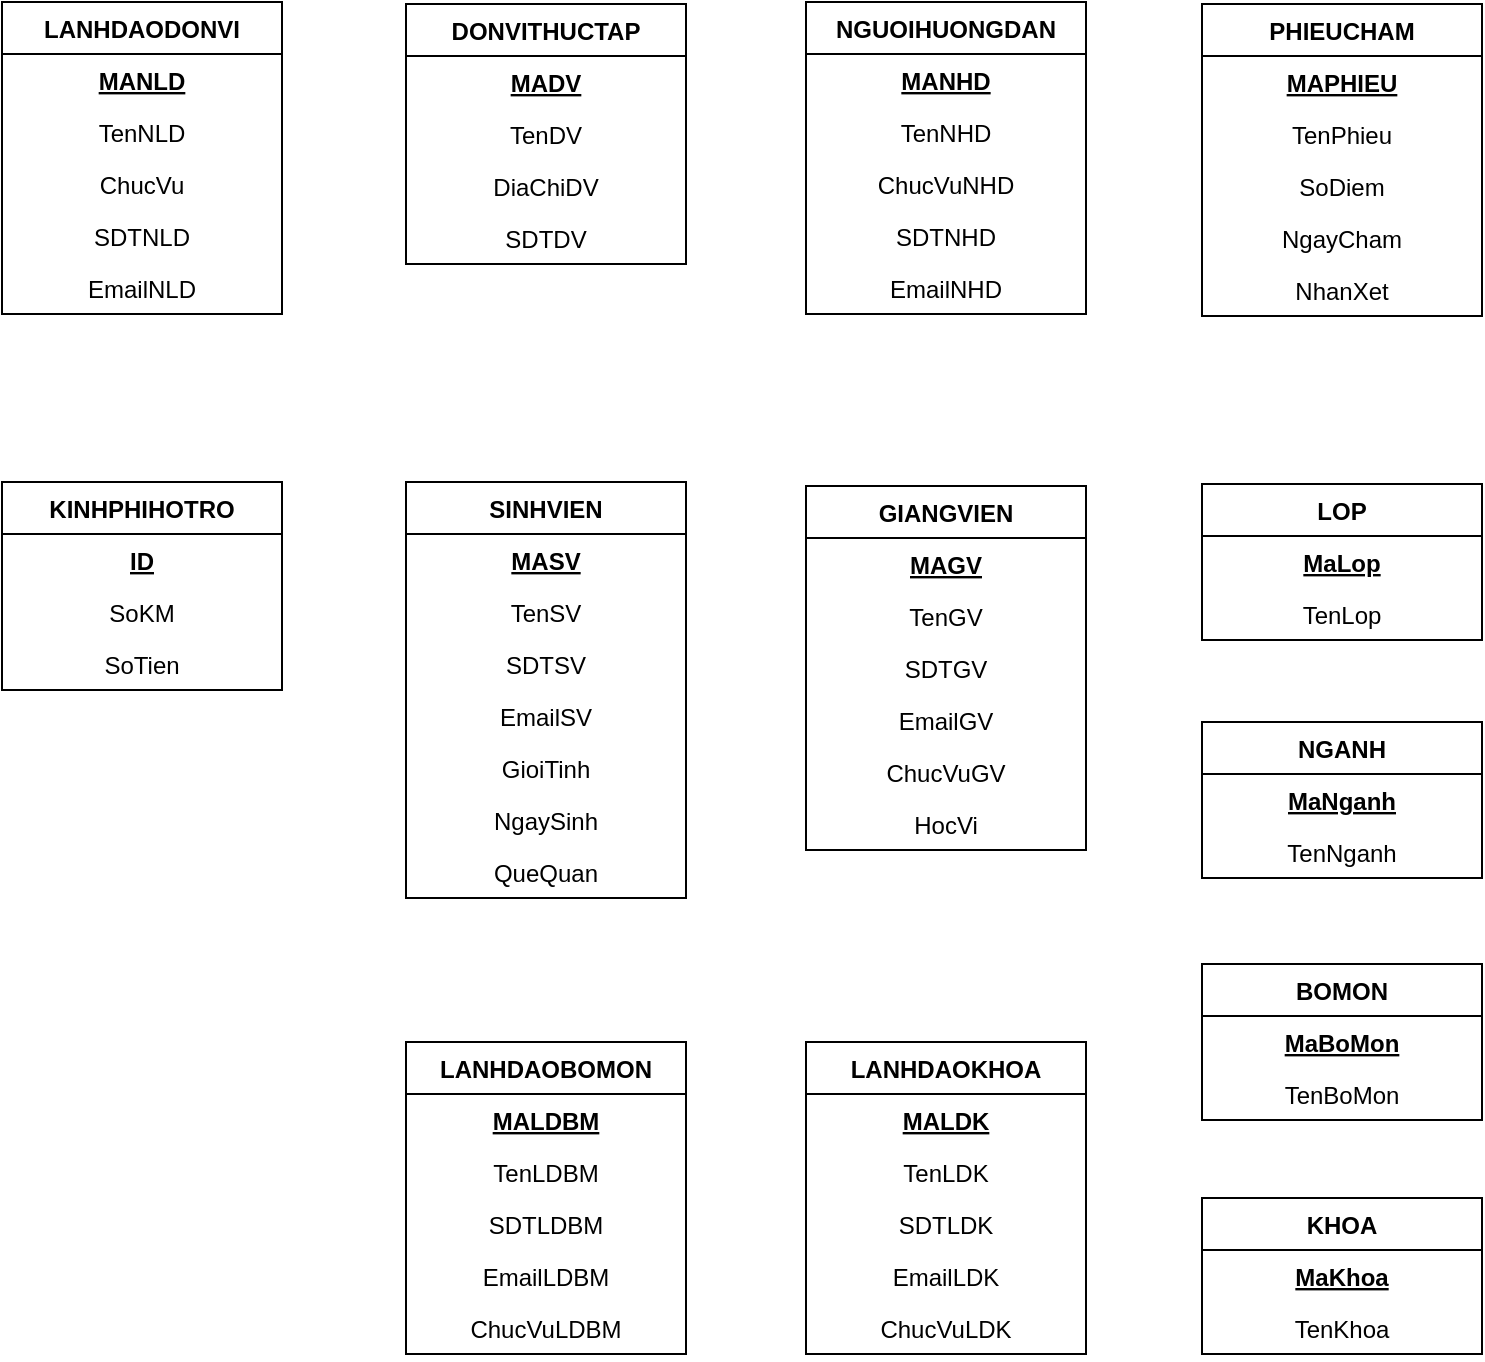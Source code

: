 <mxfile version="12.1.7" type="device" pages="1"><diagram id="LJNroGwxRYKAt9hgq0Ud" name="Page-1"><mxGraphModel dx="1088" dy="1714" grid="1" gridSize="10" guides="1" tooltips="1" connect="1" arrows="1" fold="1" page="1" pageScale="1" pageWidth="827" pageHeight="1169" math="0" shadow="0"><root><mxCell id="0"/><mxCell id="1" parent="0"/><mxCell id="0AET6Qbhu_NrDNdWg-9O-1" value="LANHDAODONVI" style="swimlane;fontStyle=1;childLayout=stackLayout;horizontal=1;startSize=26;fillColor=none;horizontalStack=0;resizeParent=1;resizeParentMax=0;resizeLast=0;collapsible=1;marginBottom=0;" vertex="1" parent="1"><mxGeometry x="18" y="-360" width="140" height="156" as="geometry"/></mxCell><mxCell id="0AET6Qbhu_NrDNdWg-9O-2" value="MANLD" style="text;strokeColor=none;fillColor=none;align=center;verticalAlign=top;spacingLeft=4;spacingRight=4;overflow=hidden;rotatable=0;points=[[0,0.5],[1,0.5]];portConstraint=eastwest;fontStyle=5" vertex="1" parent="0AET6Qbhu_NrDNdWg-9O-1"><mxGeometry y="26" width="140" height="26" as="geometry"/></mxCell><mxCell id="0AET6Qbhu_NrDNdWg-9O-3" value="TenNLD" style="text;strokeColor=none;fillColor=none;align=center;verticalAlign=top;spacingLeft=4;spacingRight=4;overflow=hidden;rotatable=0;points=[[0,0.5],[1,0.5]];portConstraint=eastwest;" vertex="1" parent="0AET6Qbhu_NrDNdWg-9O-1"><mxGeometry y="52" width="140" height="26" as="geometry"/></mxCell><mxCell id="0AET6Qbhu_NrDNdWg-9O-4" value="ChucVu" style="text;strokeColor=none;fillColor=none;align=center;verticalAlign=top;spacingLeft=4;spacingRight=4;overflow=hidden;rotatable=0;points=[[0,0.5],[1,0.5]];portConstraint=eastwest;" vertex="1" parent="0AET6Qbhu_NrDNdWg-9O-1"><mxGeometry y="78" width="140" height="26" as="geometry"/></mxCell><mxCell id="0AET6Qbhu_NrDNdWg-9O-5" value="SDTNLD" style="text;strokeColor=none;fillColor=none;align=center;verticalAlign=top;spacingLeft=4;spacingRight=4;overflow=hidden;rotatable=0;points=[[0,0.5],[1,0.5]];portConstraint=eastwest;" vertex="1" parent="0AET6Qbhu_NrDNdWg-9O-1"><mxGeometry y="104" width="140" height="26" as="geometry"/></mxCell><mxCell id="0AET6Qbhu_NrDNdWg-9O-6" value="EmailNLD" style="text;strokeColor=none;fillColor=none;align=center;verticalAlign=top;spacingLeft=4;spacingRight=4;overflow=hidden;rotatable=0;points=[[0,0.5],[1,0.5]];portConstraint=eastwest;" vertex="1" parent="0AET6Qbhu_NrDNdWg-9O-1"><mxGeometry y="130" width="140" height="26" as="geometry"/></mxCell><mxCell id="0AET6Qbhu_NrDNdWg-9O-24" value="KINHPHIHOTRO" style="swimlane;fontStyle=1;childLayout=stackLayout;horizontal=1;startSize=26;fillColor=none;horizontalStack=0;resizeParent=1;resizeParentMax=0;resizeLast=0;collapsible=1;marginBottom=0;" vertex="1" parent="1"><mxGeometry x="18" y="-120" width="140" height="104" as="geometry"/></mxCell><mxCell id="0AET6Qbhu_NrDNdWg-9O-25" value="ID" style="text;strokeColor=none;fillColor=none;align=center;verticalAlign=top;spacingLeft=4;spacingRight=4;overflow=hidden;rotatable=0;points=[[0,0.5],[1,0.5]];portConstraint=eastwest;fontStyle=5" vertex="1" parent="0AET6Qbhu_NrDNdWg-9O-24"><mxGeometry y="26" width="140" height="26" as="geometry"/></mxCell><mxCell id="0AET6Qbhu_NrDNdWg-9O-26" value="SoKM" style="text;strokeColor=none;fillColor=none;align=center;verticalAlign=top;spacingLeft=4;spacingRight=4;overflow=hidden;rotatable=0;points=[[0,0.5],[1,0.5]];portConstraint=eastwest;" vertex="1" parent="0AET6Qbhu_NrDNdWg-9O-24"><mxGeometry y="52" width="140" height="26" as="geometry"/></mxCell><mxCell id="0AET6Qbhu_NrDNdWg-9O-27" value="SoTien" style="text;strokeColor=none;fillColor=none;align=center;verticalAlign=top;spacingLeft=4;spacingRight=4;overflow=hidden;rotatable=0;points=[[0,0.5],[1,0.5]];portConstraint=eastwest;" vertex="1" parent="0AET6Qbhu_NrDNdWg-9O-24"><mxGeometry y="78" width="140" height="26" as="geometry"/></mxCell><mxCell id="0AET6Qbhu_NrDNdWg-9O-28" value="SINHVIEN" style="swimlane;fontStyle=1;childLayout=stackLayout;horizontal=1;startSize=26;fillColor=none;horizontalStack=0;resizeParent=1;resizeParentMax=0;resizeLast=0;collapsible=1;marginBottom=0;" vertex="1" parent="1"><mxGeometry x="220" y="-120" width="140" height="208" as="geometry"/></mxCell><mxCell id="0AET6Qbhu_NrDNdWg-9O-29" value="MASV" style="text;strokeColor=none;fillColor=none;align=center;verticalAlign=top;spacingLeft=4;spacingRight=4;overflow=hidden;rotatable=0;points=[[0,0.5],[1,0.5]];portConstraint=eastwest;fontStyle=5" vertex="1" parent="0AET6Qbhu_NrDNdWg-9O-28"><mxGeometry y="26" width="140" height="26" as="geometry"/></mxCell><mxCell id="0AET6Qbhu_NrDNdWg-9O-30" value="TenSV" style="text;strokeColor=none;fillColor=none;align=center;verticalAlign=top;spacingLeft=4;spacingRight=4;overflow=hidden;rotatable=0;points=[[0,0.5],[1,0.5]];portConstraint=eastwest;" vertex="1" parent="0AET6Qbhu_NrDNdWg-9O-28"><mxGeometry y="52" width="140" height="26" as="geometry"/></mxCell><mxCell id="0AET6Qbhu_NrDNdWg-9O-31" value="SDTSV" style="text;strokeColor=none;fillColor=none;align=center;verticalAlign=top;spacingLeft=4;spacingRight=4;overflow=hidden;rotatable=0;points=[[0,0.5],[1,0.5]];portConstraint=eastwest;" vertex="1" parent="0AET6Qbhu_NrDNdWg-9O-28"><mxGeometry y="78" width="140" height="26" as="geometry"/></mxCell><mxCell id="0AET6Qbhu_NrDNdWg-9O-32" value="EmailSV" style="text;strokeColor=none;fillColor=none;align=center;verticalAlign=top;spacingLeft=4;spacingRight=4;overflow=hidden;rotatable=0;points=[[0,0.5],[1,0.5]];portConstraint=eastwest;" vertex="1" parent="0AET6Qbhu_NrDNdWg-9O-28"><mxGeometry y="104" width="140" height="26" as="geometry"/></mxCell><mxCell id="0AET6Qbhu_NrDNdWg-9O-33" value="GioiTinh" style="text;strokeColor=none;fillColor=none;align=center;verticalAlign=top;spacingLeft=4;spacingRight=4;overflow=hidden;rotatable=0;points=[[0,0.5],[1,0.5]];portConstraint=eastwest;" vertex="1" parent="0AET6Qbhu_NrDNdWg-9O-28"><mxGeometry y="130" width="140" height="26" as="geometry"/></mxCell><mxCell id="0AET6Qbhu_NrDNdWg-9O-34" value="NgaySinh" style="text;strokeColor=none;fillColor=none;align=center;verticalAlign=top;spacingLeft=4;spacingRight=4;overflow=hidden;rotatable=0;points=[[0,0.5],[1,0.5]];portConstraint=eastwest;" vertex="1" parent="0AET6Qbhu_NrDNdWg-9O-28"><mxGeometry y="156" width="140" height="26" as="geometry"/></mxCell><mxCell id="0AET6Qbhu_NrDNdWg-9O-35" value="QueQuan" style="text;strokeColor=none;fillColor=none;align=center;verticalAlign=top;spacingLeft=4;spacingRight=4;overflow=hidden;rotatable=0;points=[[0,0.5],[1,0.5]];portConstraint=eastwest;" vertex="1" parent="0AET6Qbhu_NrDNdWg-9O-28"><mxGeometry y="182" width="140" height="26" as="geometry"/></mxCell><mxCell id="0AET6Qbhu_NrDNdWg-9O-36" value="GIANGVIEN" style="swimlane;fontStyle=1;childLayout=stackLayout;horizontal=1;startSize=26;fillColor=none;horizontalStack=0;resizeParent=1;resizeParentMax=0;resizeLast=0;collapsible=1;marginBottom=0;" vertex="1" parent="1"><mxGeometry x="420" y="-118" width="140" height="182" as="geometry"/></mxCell><mxCell id="0AET6Qbhu_NrDNdWg-9O-37" value="MAGV" style="text;strokeColor=none;fillColor=none;align=center;verticalAlign=top;spacingLeft=4;spacingRight=4;overflow=hidden;rotatable=0;points=[[0,0.5],[1,0.5]];portConstraint=eastwest;fontStyle=5" vertex="1" parent="0AET6Qbhu_NrDNdWg-9O-36"><mxGeometry y="26" width="140" height="26" as="geometry"/></mxCell><mxCell id="0AET6Qbhu_NrDNdWg-9O-38" value="TenGV" style="text;strokeColor=none;fillColor=none;align=center;verticalAlign=top;spacingLeft=4;spacingRight=4;overflow=hidden;rotatable=0;points=[[0,0.5],[1,0.5]];portConstraint=eastwest;" vertex="1" parent="0AET6Qbhu_NrDNdWg-9O-36"><mxGeometry y="52" width="140" height="26" as="geometry"/></mxCell><mxCell id="0AET6Qbhu_NrDNdWg-9O-39" value="SDTGV" style="text;strokeColor=none;fillColor=none;align=center;verticalAlign=top;spacingLeft=4;spacingRight=4;overflow=hidden;rotatable=0;points=[[0,0.5],[1,0.5]];portConstraint=eastwest;" vertex="1" parent="0AET6Qbhu_NrDNdWg-9O-36"><mxGeometry y="78" width="140" height="26" as="geometry"/></mxCell><mxCell id="0AET6Qbhu_NrDNdWg-9O-40" value="EmailGV" style="text;strokeColor=none;fillColor=none;align=center;verticalAlign=top;spacingLeft=4;spacingRight=4;overflow=hidden;rotatable=0;points=[[0,0.5],[1,0.5]];portConstraint=eastwest;" vertex="1" parent="0AET6Qbhu_NrDNdWg-9O-36"><mxGeometry y="104" width="140" height="26" as="geometry"/></mxCell><mxCell id="0AET6Qbhu_NrDNdWg-9O-41" value="ChucVuGV" style="text;strokeColor=none;fillColor=none;align=center;verticalAlign=top;spacingLeft=4;spacingRight=4;overflow=hidden;rotatable=0;points=[[0,0.5],[1,0.5]];portConstraint=eastwest;" vertex="1" parent="0AET6Qbhu_NrDNdWg-9O-36"><mxGeometry y="130" width="140" height="26" as="geometry"/></mxCell><mxCell id="0AET6Qbhu_NrDNdWg-9O-42" value="HocVi" style="text;strokeColor=none;fillColor=none;align=center;verticalAlign=top;spacingLeft=4;spacingRight=4;overflow=hidden;rotatable=0;points=[[0,0.5],[1,0.5]];portConstraint=eastwest;" vertex="1" parent="0AET6Qbhu_NrDNdWg-9O-36"><mxGeometry y="156" width="140" height="26" as="geometry"/></mxCell><mxCell id="0AET6Qbhu_NrDNdWg-9O-43" value="LOP" style="swimlane;fontStyle=1;childLayout=stackLayout;horizontal=1;startSize=26;fillColor=none;horizontalStack=0;resizeParent=1;resizeParentMax=0;resizeLast=0;collapsible=1;marginBottom=0;" vertex="1" parent="1"><mxGeometry x="618" y="-119" width="140" height="78" as="geometry"/></mxCell><mxCell id="0AET6Qbhu_NrDNdWg-9O-44" value="MaLop" style="text;strokeColor=none;fillColor=none;align=center;verticalAlign=top;spacingLeft=4;spacingRight=4;overflow=hidden;rotatable=0;points=[[0,0.5],[1,0.5]];portConstraint=eastwest;fontStyle=5" vertex="1" parent="0AET6Qbhu_NrDNdWg-9O-43"><mxGeometry y="26" width="140" height="26" as="geometry"/></mxCell><mxCell id="0AET6Qbhu_NrDNdWg-9O-45" value="TenLop" style="text;strokeColor=none;fillColor=none;align=center;verticalAlign=top;spacingLeft=4;spacingRight=4;overflow=hidden;rotatable=0;points=[[0,0.5],[1,0.5]];portConstraint=eastwest;" vertex="1" parent="0AET6Qbhu_NrDNdWg-9O-43"><mxGeometry y="52" width="140" height="26" as="geometry"/></mxCell><mxCell id="0AET6Qbhu_NrDNdWg-9O-46" value="NGANH" style="swimlane;fontStyle=1;childLayout=stackLayout;horizontal=1;startSize=26;fillColor=none;horizontalStack=0;resizeParent=1;resizeParentMax=0;resizeLast=0;collapsible=1;marginBottom=0;" vertex="1" parent="1"><mxGeometry x="618" width="140" height="78" as="geometry"/></mxCell><mxCell id="0AET6Qbhu_NrDNdWg-9O-47" value="MaNganh" style="text;strokeColor=none;fillColor=none;align=center;verticalAlign=top;spacingLeft=4;spacingRight=4;overflow=hidden;rotatable=0;points=[[0,0.5],[1,0.5]];portConstraint=eastwest;fontStyle=5" vertex="1" parent="0AET6Qbhu_NrDNdWg-9O-46"><mxGeometry y="26" width="140" height="26" as="geometry"/></mxCell><mxCell id="0AET6Qbhu_NrDNdWg-9O-48" value="TenNganh" style="text;strokeColor=none;fillColor=none;align=center;verticalAlign=top;spacingLeft=4;spacingRight=4;overflow=hidden;rotatable=0;points=[[0,0.5],[1,0.5]];portConstraint=eastwest;" vertex="1" parent="0AET6Qbhu_NrDNdWg-9O-46"><mxGeometry y="52" width="140" height="26" as="geometry"/></mxCell><mxCell id="0AET6Qbhu_NrDNdWg-9O-49" value="BOMON" style="swimlane;fontStyle=1;childLayout=stackLayout;horizontal=1;startSize=26;fillColor=none;horizontalStack=0;resizeParent=1;resizeParentMax=0;resizeLast=0;collapsible=1;marginBottom=0;" vertex="1" parent="1"><mxGeometry x="618" y="121" width="140" height="78" as="geometry"/></mxCell><mxCell id="0AET6Qbhu_NrDNdWg-9O-50" value="MaBoMon" style="text;strokeColor=none;fillColor=none;align=center;verticalAlign=top;spacingLeft=4;spacingRight=4;overflow=hidden;rotatable=0;points=[[0,0.5],[1,0.5]];portConstraint=eastwest;fontStyle=5" vertex="1" parent="0AET6Qbhu_NrDNdWg-9O-49"><mxGeometry y="26" width="140" height="26" as="geometry"/></mxCell><mxCell id="0AET6Qbhu_NrDNdWg-9O-51" value="TenBoMon" style="text;strokeColor=none;fillColor=none;align=center;verticalAlign=top;spacingLeft=4;spacingRight=4;overflow=hidden;rotatable=0;points=[[0,0.5],[1,0.5]];portConstraint=eastwest;" vertex="1" parent="0AET6Qbhu_NrDNdWg-9O-49"><mxGeometry y="52" width="140" height="26" as="geometry"/></mxCell><mxCell id="0AET6Qbhu_NrDNdWg-9O-52" value="KHOA" style="swimlane;fontStyle=1;childLayout=stackLayout;horizontal=1;startSize=26;fillColor=none;horizontalStack=0;resizeParent=1;resizeParentMax=0;resizeLast=0;collapsible=1;marginBottom=0;" vertex="1" parent="1"><mxGeometry x="618" y="238" width="140" height="78" as="geometry"/></mxCell><mxCell id="0AET6Qbhu_NrDNdWg-9O-53" value="MaKhoa" style="text;strokeColor=none;fillColor=none;align=center;verticalAlign=top;spacingLeft=4;spacingRight=4;overflow=hidden;rotatable=0;points=[[0,0.5],[1,0.5]];portConstraint=eastwest;fontStyle=5" vertex="1" parent="0AET6Qbhu_NrDNdWg-9O-52"><mxGeometry y="26" width="140" height="26" as="geometry"/></mxCell><mxCell id="0AET6Qbhu_NrDNdWg-9O-54" value="TenKhoa" style="text;strokeColor=none;fillColor=none;align=center;verticalAlign=top;spacingLeft=4;spacingRight=4;overflow=hidden;rotatable=0;points=[[0,0.5],[1,0.5]];portConstraint=eastwest;" vertex="1" parent="0AET6Qbhu_NrDNdWg-9O-52"><mxGeometry y="52" width="140" height="26" as="geometry"/></mxCell><mxCell id="0AET6Qbhu_NrDNdWg-9O-55" value="LANHDAOKHOA" style="swimlane;fontStyle=1;childLayout=stackLayout;horizontal=1;startSize=26;fillColor=none;horizontalStack=0;resizeParent=1;resizeParentMax=0;resizeLast=0;collapsible=1;marginBottom=0;" vertex="1" parent="1"><mxGeometry x="420" y="160" width="140" height="156" as="geometry"/></mxCell><mxCell id="0AET6Qbhu_NrDNdWg-9O-56" value="MALDK" style="text;strokeColor=none;fillColor=none;align=center;verticalAlign=top;spacingLeft=4;spacingRight=4;overflow=hidden;rotatable=0;points=[[0,0.5],[1,0.5]];portConstraint=eastwest;fontStyle=5" vertex="1" parent="0AET6Qbhu_NrDNdWg-9O-55"><mxGeometry y="26" width="140" height="26" as="geometry"/></mxCell><mxCell id="0AET6Qbhu_NrDNdWg-9O-57" value="TenLDK" style="text;strokeColor=none;fillColor=none;align=center;verticalAlign=top;spacingLeft=4;spacingRight=4;overflow=hidden;rotatable=0;points=[[0,0.5],[1,0.5]];portConstraint=eastwest;" vertex="1" parent="0AET6Qbhu_NrDNdWg-9O-55"><mxGeometry y="52" width="140" height="26" as="geometry"/></mxCell><mxCell id="0AET6Qbhu_NrDNdWg-9O-58" value="SDTLDK" style="text;strokeColor=none;fillColor=none;align=center;verticalAlign=top;spacingLeft=4;spacingRight=4;overflow=hidden;rotatable=0;points=[[0,0.5],[1,0.5]];portConstraint=eastwest;" vertex="1" parent="0AET6Qbhu_NrDNdWg-9O-55"><mxGeometry y="78" width="140" height="26" as="geometry"/></mxCell><mxCell id="0AET6Qbhu_NrDNdWg-9O-59" value="EmailLDK" style="text;strokeColor=none;fillColor=none;align=center;verticalAlign=top;spacingLeft=4;spacingRight=4;overflow=hidden;rotatable=0;points=[[0,0.5],[1,0.5]];portConstraint=eastwest;" vertex="1" parent="0AET6Qbhu_NrDNdWg-9O-55"><mxGeometry y="104" width="140" height="26" as="geometry"/></mxCell><mxCell id="0AET6Qbhu_NrDNdWg-9O-60" value="ChucVuLDK" style="text;strokeColor=none;fillColor=none;align=center;verticalAlign=top;spacingLeft=4;spacingRight=4;overflow=hidden;rotatable=0;points=[[0,0.5],[1,0.5]];portConstraint=eastwest;" vertex="1" parent="0AET6Qbhu_NrDNdWg-9O-55"><mxGeometry y="130" width="140" height="26" as="geometry"/></mxCell><mxCell id="0AET6Qbhu_NrDNdWg-9O-61" value="DONVITHUCTAP" style="swimlane;fontStyle=1;childLayout=stackLayout;horizontal=1;startSize=26;fillColor=none;horizontalStack=0;resizeParent=1;resizeParentMax=0;resizeLast=0;collapsible=1;marginBottom=0;" vertex="1" parent="1"><mxGeometry x="220" y="-359" width="140" height="130" as="geometry"/></mxCell><mxCell id="0AET6Qbhu_NrDNdWg-9O-62" value="MADV" style="text;strokeColor=none;fillColor=none;align=center;verticalAlign=top;spacingLeft=4;spacingRight=4;overflow=hidden;rotatable=0;points=[[0,0.5],[1,0.5]];portConstraint=eastwest;fontStyle=5" vertex="1" parent="0AET6Qbhu_NrDNdWg-9O-61"><mxGeometry y="26" width="140" height="26" as="geometry"/></mxCell><mxCell id="0AET6Qbhu_NrDNdWg-9O-63" value="TenDV" style="text;strokeColor=none;fillColor=none;align=center;verticalAlign=top;spacingLeft=4;spacingRight=4;overflow=hidden;rotatable=0;points=[[0,0.5],[1,0.5]];portConstraint=eastwest;" vertex="1" parent="0AET6Qbhu_NrDNdWg-9O-61"><mxGeometry y="52" width="140" height="26" as="geometry"/></mxCell><mxCell id="0AET6Qbhu_NrDNdWg-9O-64" value="DiaChiDV" style="text;strokeColor=none;fillColor=none;align=center;verticalAlign=top;spacingLeft=4;spacingRight=4;overflow=hidden;rotatable=0;points=[[0,0.5],[1,0.5]];portConstraint=eastwest;" vertex="1" parent="0AET6Qbhu_NrDNdWg-9O-61"><mxGeometry y="78" width="140" height="26" as="geometry"/></mxCell><mxCell id="0AET6Qbhu_NrDNdWg-9O-65" value="SDTDV" style="text;strokeColor=none;fillColor=none;align=center;verticalAlign=top;spacingLeft=4;spacingRight=4;overflow=hidden;rotatable=0;points=[[0,0.5],[1,0.5]];portConstraint=eastwest;" vertex="1" parent="0AET6Qbhu_NrDNdWg-9O-61"><mxGeometry y="104" width="140" height="26" as="geometry"/></mxCell><mxCell id="0AET6Qbhu_NrDNdWg-9O-66" value="NGUOIHUONGDAN" style="swimlane;fontStyle=1;childLayout=stackLayout;horizontal=1;startSize=26;fillColor=none;horizontalStack=0;resizeParent=1;resizeParentMax=0;resizeLast=0;collapsible=1;marginBottom=0;" vertex="1" parent="1"><mxGeometry x="420" y="-360" width="140" height="156" as="geometry"/></mxCell><mxCell id="0AET6Qbhu_NrDNdWg-9O-67" value="MANHD" style="text;strokeColor=none;fillColor=none;align=center;verticalAlign=top;spacingLeft=4;spacingRight=4;overflow=hidden;rotatable=0;points=[[0,0.5],[1,0.5]];portConstraint=eastwest;fontStyle=5" vertex="1" parent="0AET6Qbhu_NrDNdWg-9O-66"><mxGeometry y="26" width="140" height="26" as="geometry"/></mxCell><mxCell id="0AET6Qbhu_NrDNdWg-9O-68" value="TenNHD" style="text;strokeColor=none;fillColor=none;align=center;verticalAlign=top;spacingLeft=4;spacingRight=4;overflow=hidden;rotatable=0;points=[[0,0.5],[1,0.5]];portConstraint=eastwest;" vertex="1" parent="0AET6Qbhu_NrDNdWg-9O-66"><mxGeometry y="52" width="140" height="26" as="geometry"/></mxCell><mxCell id="0AET6Qbhu_NrDNdWg-9O-69" value="ChucVuNHD" style="text;strokeColor=none;fillColor=none;align=center;verticalAlign=top;spacingLeft=4;spacingRight=4;overflow=hidden;rotatable=0;points=[[0,0.5],[1,0.5]];portConstraint=eastwest;" vertex="1" parent="0AET6Qbhu_NrDNdWg-9O-66"><mxGeometry y="78" width="140" height="26" as="geometry"/></mxCell><mxCell id="0AET6Qbhu_NrDNdWg-9O-70" value="SDTNHD" style="text;strokeColor=none;fillColor=none;align=center;verticalAlign=top;spacingLeft=4;spacingRight=4;overflow=hidden;rotatable=0;points=[[0,0.5],[1,0.5]];portConstraint=eastwest;" vertex="1" parent="0AET6Qbhu_NrDNdWg-9O-66"><mxGeometry y="104" width="140" height="26" as="geometry"/></mxCell><mxCell id="0AET6Qbhu_NrDNdWg-9O-71" value="EmailNHD" style="text;strokeColor=none;fillColor=none;align=center;verticalAlign=top;spacingLeft=4;spacingRight=4;overflow=hidden;rotatable=0;points=[[0,0.5],[1,0.5]];portConstraint=eastwest;" vertex="1" parent="0AET6Qbhu_NrDNdWg-9O-66"><mxGeometry y="130" width="140" height="26" as="geometry"/></mxCell><mxCell id="0AET6Qbhu_NrDNdWg-9O-72" value="PHIEUCHAM" style="swimlane;fontStyle=1;childLayout=stackLayout;horizontal=1;startSize=26;fillColor=none;horizontalStack=0;resizeParent=1;resizeParentMax=0;resizeLast=0;collapsible=1;marginBottom=0;" vertex="1" parent="1"><mxGeometry x="618" y="-359" width="140" height="156" as="geometry"/></mxCell><mxCell id="0AET6Qbhu_NrDNdWg-9O-73" value="MAPHIEU" style="text;strokeColor=none;fillColor=none;align=center;verticalAlign=top;spacingLeft=4;spacingRight=4;overflow=hidden;rotatable=0;points=[[0,0.5],[1,0.5]];portConstraint=eastwest;fontStyle=5" vertex="1" parent="0AET6Qbhu_NrDNdWg-9O-72"><mxGeometry y="26" width="140" height="26" as="geometry"/></mxCell><mxCell id="0AET6Qbhu_NrDNdWg-9O-74" value="TenPhieu" style="text;strokeColor=none;fillColor=none;align=center;verticalAlign=top;spacingLeft=4;spacingRight=4;overflow=hidden;rotatable=0;points=[[0,0.5],[1,0.5]];portConstraint=eastwest;" vertex="1" parent="0AET6Qbhu_NrDNdWg-9O-72"><mxGeometry y="52" width="140" height="26" as="geometry"/></mxCell><mxCell id="0AET6Qbhu_NrDNdWg-9O-75" value="SoDiem" style="text;strokeColor=none;fillColor=none;align=center;verticalAlign=top;spacingLeft=4;spacingRight=4;overflow=hidden;rotatable=0;points=[[0,0.5],[1,0.5]];portConstraint=eastwest;" vertex="1" parent="0AET6Qbhu_NrDNdWg-9O-72"><mxGeometry y="78" width="140" height="26" as="geometry"/></mxCell><mxCell id="0AET6Qbhu_NrDNdWg-9O-76" value="NgayCham" style="text;strokeColor=none;fillColor=none;align=center;verticalAlign=top;spacingLeft=4;spacingRight=4;overflow=hidden;rotatable=0;points=[[0,0.5],[1,0.5]];portConstraint=eastwest;" vertex="1" parent="0AET6Qbhu_NrDNdWg-9O-72"><mxGeometry y="104" width="140" height="26" as="geometry"/></mxCell><mxCell id="0AET6Qbhu_NrDNdWg-9O-77" value="NhanXet" style="text;strokeColor=none;fillColor=none;align=center;verticalAlign=top;spacingLeft=4;spacingRight=4;overflow=hidden;rotatable=0;points=[[0,0.5],[1,0.5]];portConstraint=eastwest;" vertex="1" parent="0AET6Qbhu_NrDNdWg-9O-72"><mxGeometry y="130" width="140" height="26" as="geometry"/></mxCell><mxCell id="0AET6Qbhu_NrDNdWg-9O-78" value="LANHDAOBOMON" style="swimlane;fontStyle=1;childLayout=stackLayout;horizontal=1;startSize=26;fillColor=none;horizontalStack=0;resizeParent=1;resizeParentMax=0;resizeLast=0;collapsible=1;marginBottom=0;" vertex="1" parent="1"><mxGeometry x="220" y="160" width="140" height="156" as="geometry"/></mxCell><mxCell id="0AET6Qbhu_NrDNdWg-9O-79" value="MALDBM" style="text;strokeColor=none;fillColor=none;align=center;verticalAlign=top;spacingLeft=4;spacingRight=4;overflow=hidden;rotatable=0;points=[[0,0.5],[1,0.5]];portConstraint=eastwest;fontStyle=5" vertex="1" parent="0AET6Qbhu_NrDNdWg-9O-78"><mxGeometry y="26" width="140" height="26" as="geometry"/></mxCell><mxCell id="0AET6Qbhu_NrDNdWg-9O-80" value="TenLDBM" style="text;strokeColor=none;fillColor=none;align=center;verticalAlign=top;spacingLeft=4;spacingRight=4;overflow=hidden;rotatable=0;points=[[0,0.5],[1,0.5]];portConstraint=eastwest;" vertex="1" parent="0AET6Qbhu_NrDNdWg-9O-78"><mxGeometry y="52" width="140" height="26" as="geometry"/></mxCell><mxCell id="0AET6Qbhu_NrDNdWg-9O-81" value="SDTLDBM" style="text;strokeColor=none;fillColor=none;align=center;verticalAlign=top;spacingLeft=4;spacingRight=4;overflow=hidden;rotatable=0;points=[[0,0.5],[1,0.5]];portConstraint=eastwest;" vertex="1" parent="0AET6Qbhu_NrDNdWg-9O-78"><mxGeometry y="78" width="140" height="26" as="geometry"/></mxCell><mxCell id="0AET6Qbhu_NrDNdWg-9O-82" value="EmailLDBM" style="text;strokeColor=none;fillColor=none;align=center;verticalAlign=top;spacingLeft=4;spacingRight=4;overflow=hidden;rotatable=0;points=[[0,0.5],[1,0.5]];portConstraint=eastwest;" vertex="1" parent="0AET6Qbhu_NrDNdWg-9O-78"><mxGeometry y="104" width="140" height="26" as="geometry"/></mxCell><mxCell id="0AET6Qbhu_NrDNdWg-9O-83" value="ChucVuLDBM" style="text;strokeColor=none;fillColor=none;align=center;verticalAlign=top;spacingLeft=4;spacingRight=4;overflow=hidden;rotatable=0;points=[[0,0.5],[1,0.5]];portConstraint=eastwest;" vertex="1" parent="0AET6Qbhu_NrDNdWg-9O-78"><mxGeometry y="130" width="140" height="26" as="geometry"/></mxCell></root></mxGraphModel></diagram></mxfile>